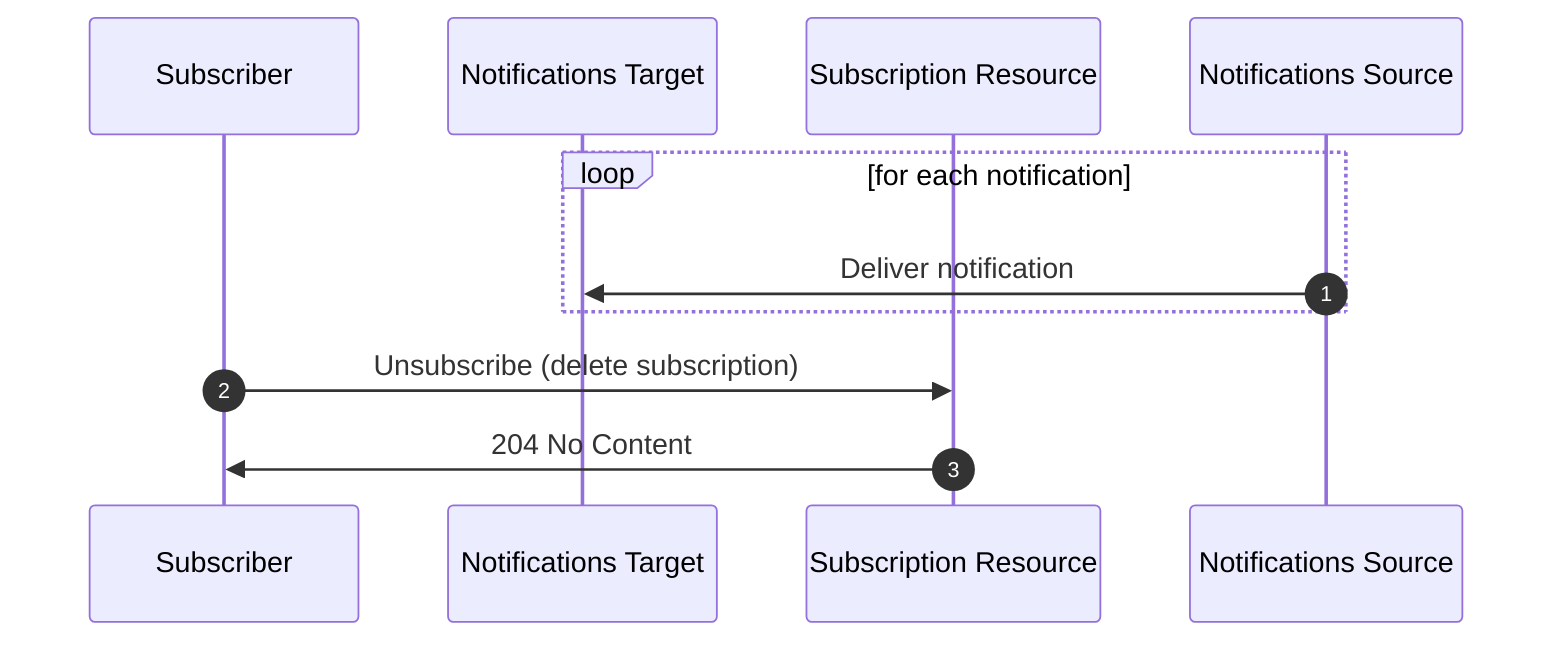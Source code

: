 sequenceDiagram
  autonumber
  participant Subscriber
  participant Notifications Target
  participant Subscription Resource
  participant Notifications Source

  loop for each notification
    Notifications Source ->> Notifications Target: Deliver notification
  end
  Subscriber ->> Subscription Resource: Unsubscribe (delete subscription)
  Subscription Resource ->> Subscriber: 204 No Content